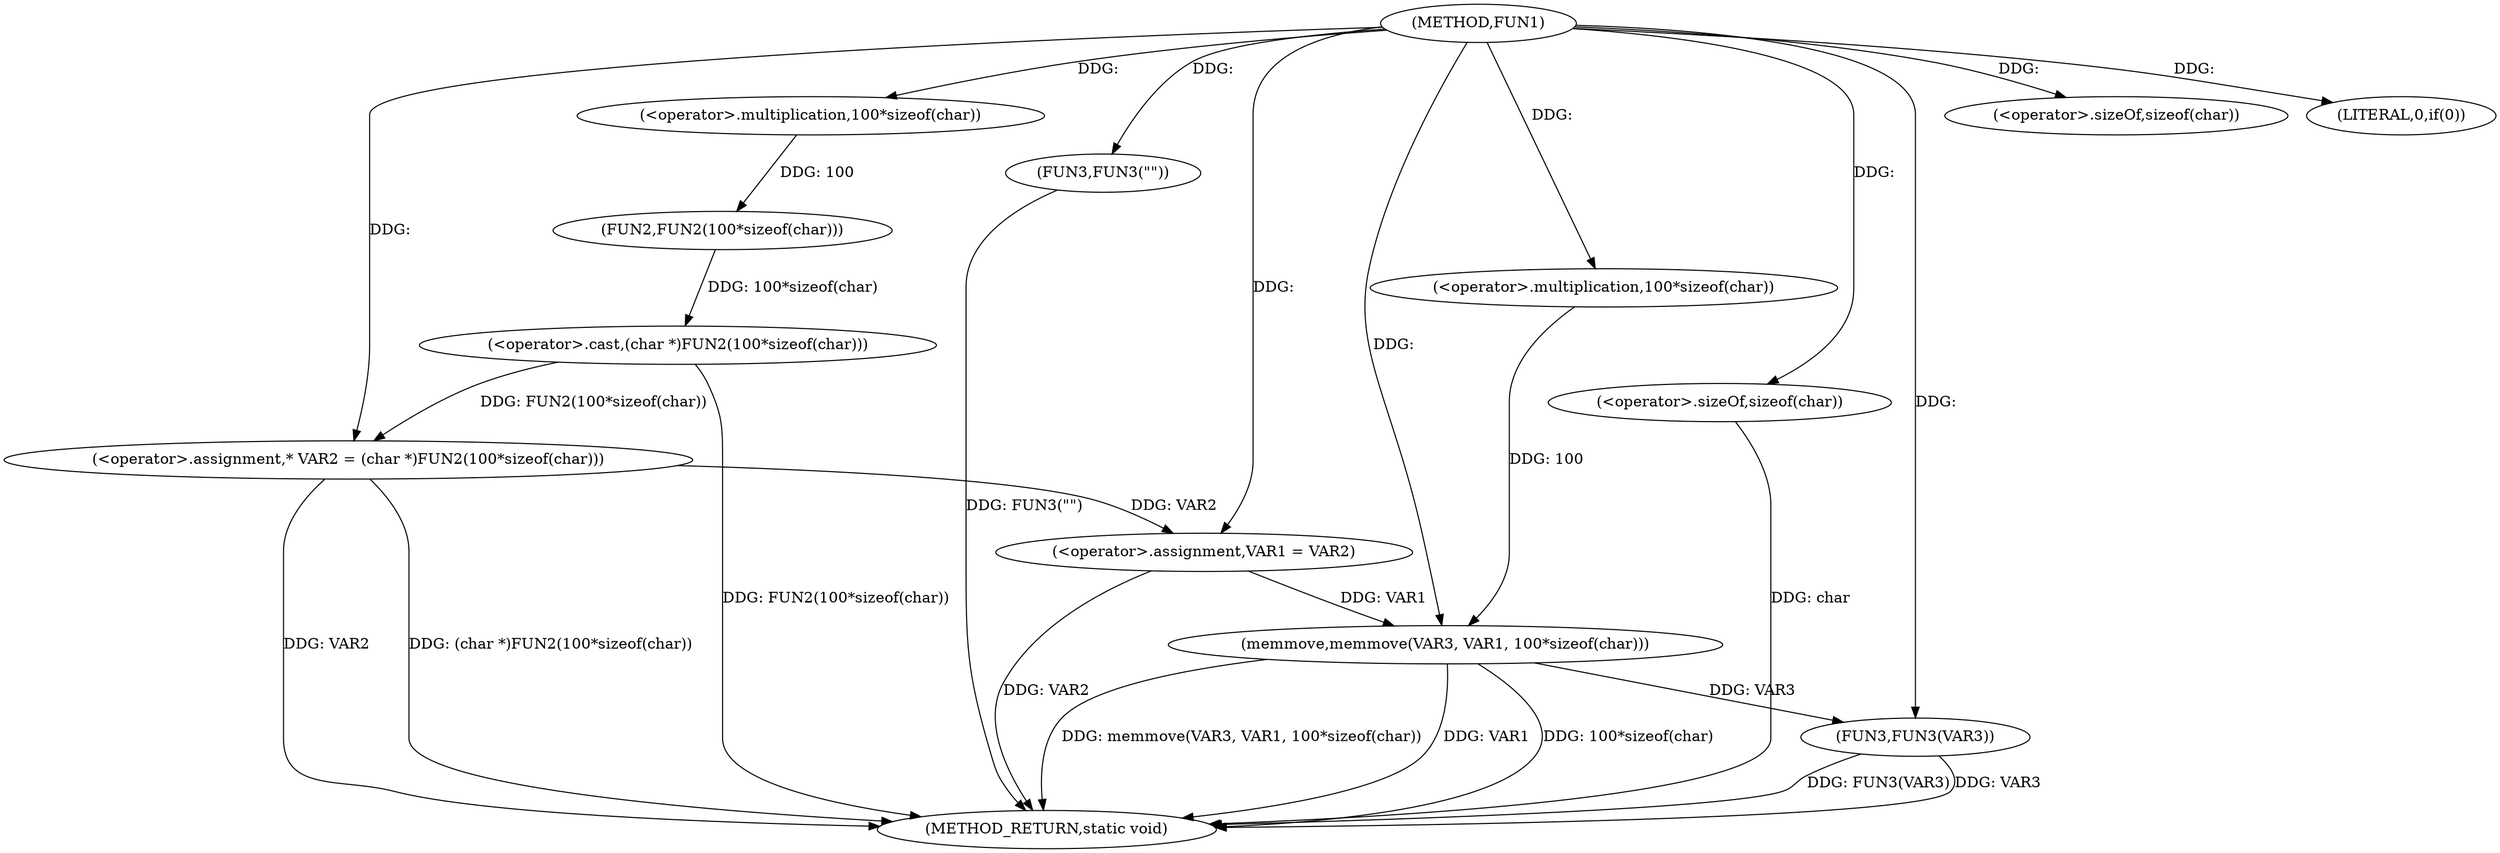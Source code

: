 digraph FUN1 {  
"1000100" [label = "(METHOD,FUN1)" ]
"1000134" [label = "(METHOD_RETURN,static void)" ]
"1000104" [label = "(<operator>.assignment,* VAR2 = (char *)FUN2(100*sizeof(char)))" ]
"1000106" [label = "(<operator>.cast,(char *)FUN2(100*sizeof(char)))" ]
"1000108" [label = "(FUN2,FUN2(100*sizeof(char)))" ]
"1000109" [label = "(<operator>.multiplication,100*sizeof(char))" ]
"1000111" [label = "(<operator>.sizeOf,sizeof(char))" ]
"1000114" [label = "(LITERAL,0,if(0))" ]
"1000116" [label = "(FUN3,FUN3(\"\"))" ]
"1000120" [label = "(<operator>.assignment,VAR1 = VAR2)" ]
"1000125" [label = "(memmove,memmove(VAR3, VAR1, 100*sizeof(char)))" ]
"1000128" [label = "(<operator>.multiplication,100*sizeof(char))" ]
"1000130" [label = "(<operator>.sizeOf,sizeof(char))" ]
"1000132" [label = "(FUN3,FUN3(VAR3))" ]
  "1000125" -> "1000134"  [ label = "DDG: memmove(VAR3, VAR1, 100*sizeof(char))"] 
  "1000106" -> "1000134"  [ label = "DDG: FUN2(100*sizeof(char))"] 
  "1000104" -> "1000134"  [ label = "DDG: VAR2"] 
  "1000132" -> "1000134"  [ label = "DDG: FUN3(VAR3)"] 
  "1000125" -> "1000134"  [ label = "DDG: VAR1"] 
  "1000132" -> "1000134"  [ label = "DDG: VAR3"] 
  "1000120" -> "1000134"  [ label = "DDG: VAR2"] 
  "1000125" -> "1000134"  [ label = "DDG: 100*sizeof(char)"] 
  "1000116" -> "1000134"  [ label = "DDG: FUN3(\"\")"] 
  "1000104" -> "1000134"  [ label = "DDG: (char *)FUN2(100*sizeof(char))"] 
  "1000130" -> "1000134"  [ label = "DDG: char"] 
  "1000106" -> "1000104"  [ label = "DDG: FUN2(100*sizeof(char))"] 
  "1000100" -> "1000104"  [ label = "DDG: "] 
  "1000108" -> "1000106"  [ label = "DDG: 100*sizeof(char)"] 
  "1000109" -> "1000108"  [ label = "DDG: 100"] 
  "1000100" -> "1000109"  [ label = "DDG: "] 
  "1000100" -> "1000111"  [ label = "DDG: "] 
  "1000100" -> "1000114"  [ label = "DDG: "] 
  "1000100" -> "1000116"  [ label = "DDG: "] 
  "1000104" -> "1000120"  [ label = "DDG: VAR2"] 
  "1000100" -> "1000120"  [ label = "DDG: "] 
  "1000100" -> "1000125"  [ label = "DDG: "] 
  "1000120" -> "1000125"  [ label = "DDG: VAR1"] 
  "1000128" -> "1000125"  [ label = "DDG: 100"] 
  "1000100" -> "1000128"  [ label = "DDG: "] 
  "1000100" -> "1000130"  [ label = "DDG: "] 
  "1000125" -> "1000132"  [ label = "DDG: VAR3"] 
  "1000100" -> "1000132"  [ label = "DDG: "] 
}
